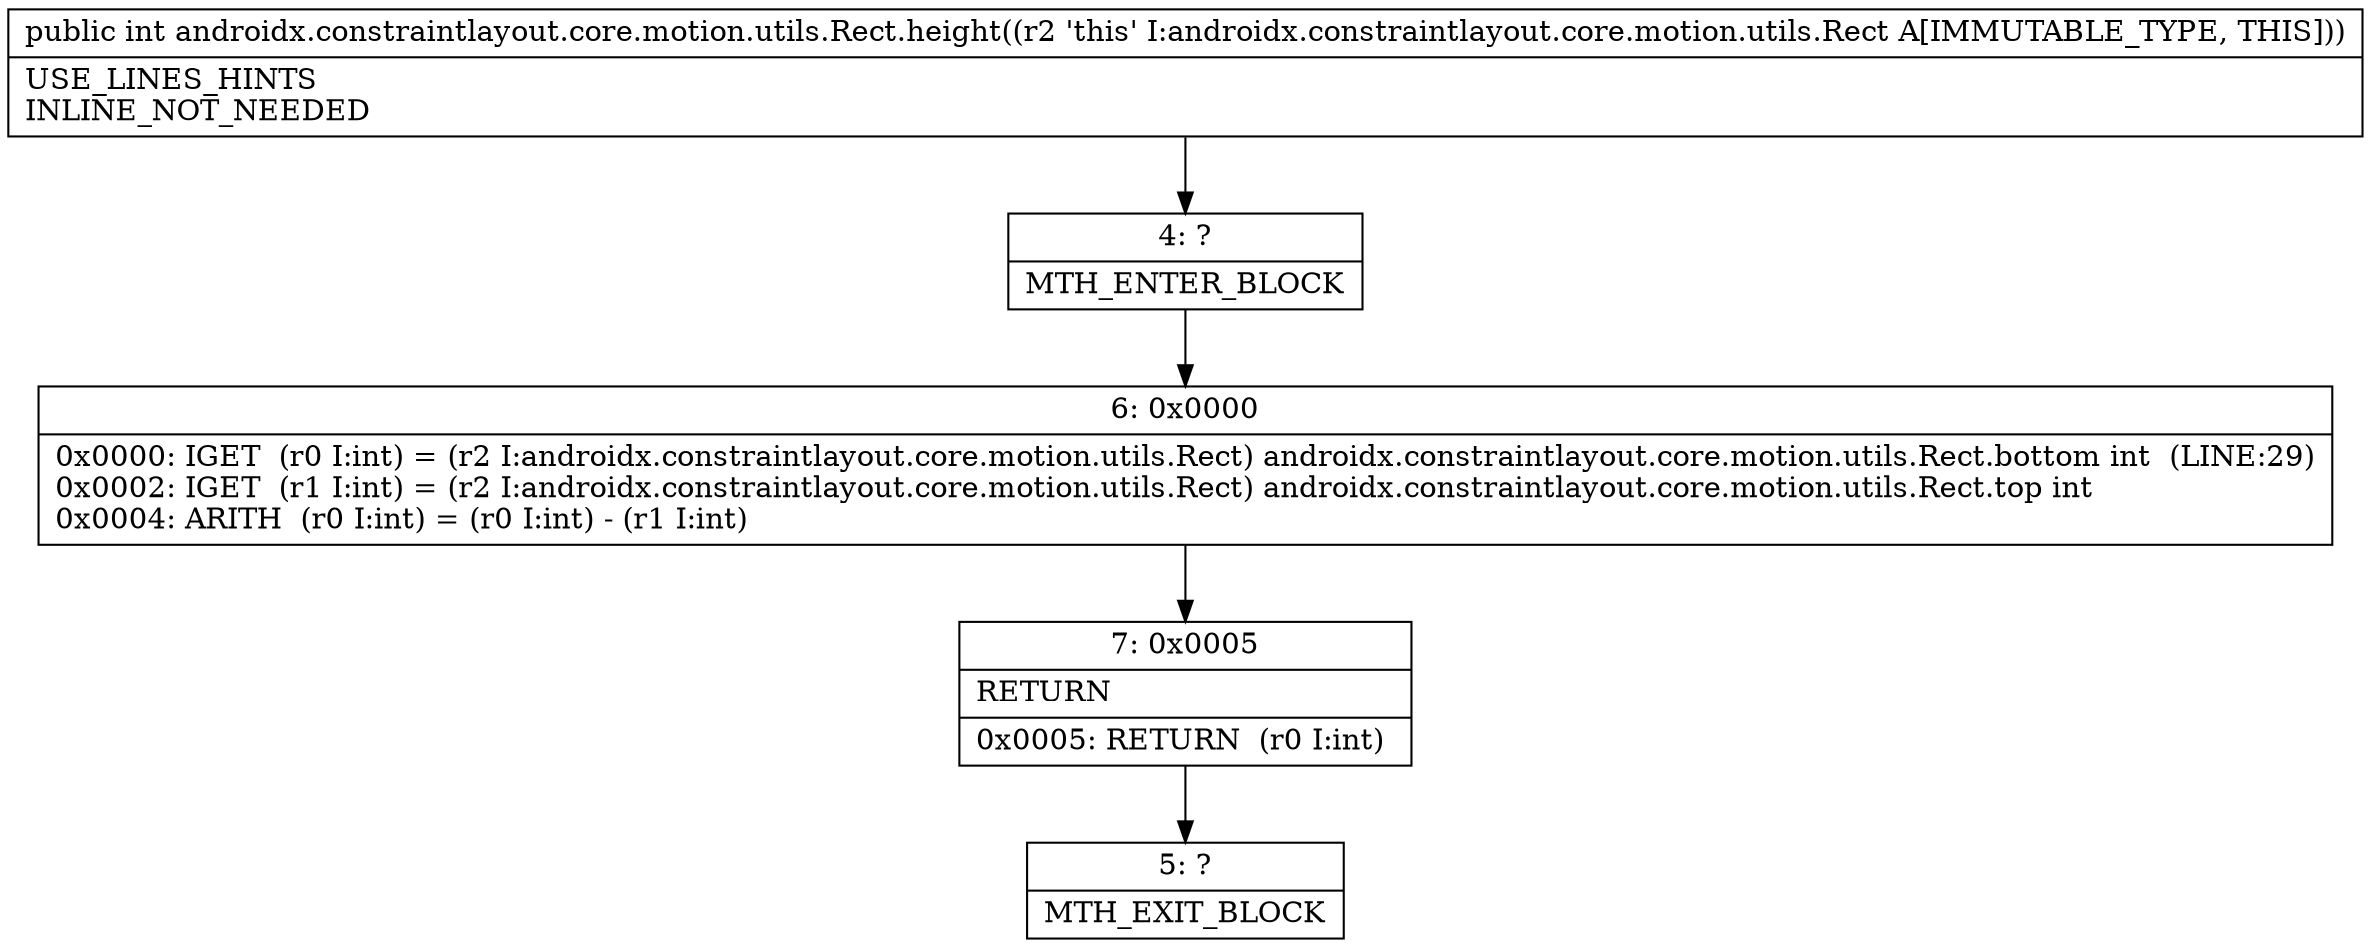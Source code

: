 digraph "CFG forandroidx.constraintlayout.core.motion.utils.Rect.height()I" {
Node_4 [shape=record,label="{4\:\ ?|MTH_ENTER_BLOCK\l}"];
Node_6 [shape=record,label="{6\:\ 0x0000|0x0000: IGET  (r0 I:int) = (r2 I:androidx.constraintlayout.core.motion.utils.Rect) androidx.constraintlayout.core.motion.utils.Rect.bottom int  (LINE:29)\l0x0002: IGET  (r1 I:int) = (r2 I:androidx.constraintlayout.core.motion.utils.Rect) androidx.constraintlayout.core.motion.utils.Rect.top int \l0x0004: ARITH  (r0 I:int) = (r0 I:int) \- (r1 I:int) \l}"];
Node_7 [shape=record,label="{7\:\ 0x0005|RETURN\l|0x0005: RETURN  (r0 I:int) \l}"];
Node_5 [shape=record,label="{5\:\ ?|MTH_EXIT_BLOCK\l}"];
MethodNode[shape=record,label="{public int androidx.constraintlayout.core.motion.utils.Rect.height((r2 'this' I:androidx.constraintlayout.core.motion.utils.Rect A[IMMUTABLE_TYPE, THIS]))  | USE_LINES_HINTS\lINLINE_NOT_NEEDED\l}"];
MethodNode -> Node_4;Node_4 -> Node_6;
Node_6 -> Node_7;
Node_7 -> Node_5;
}

